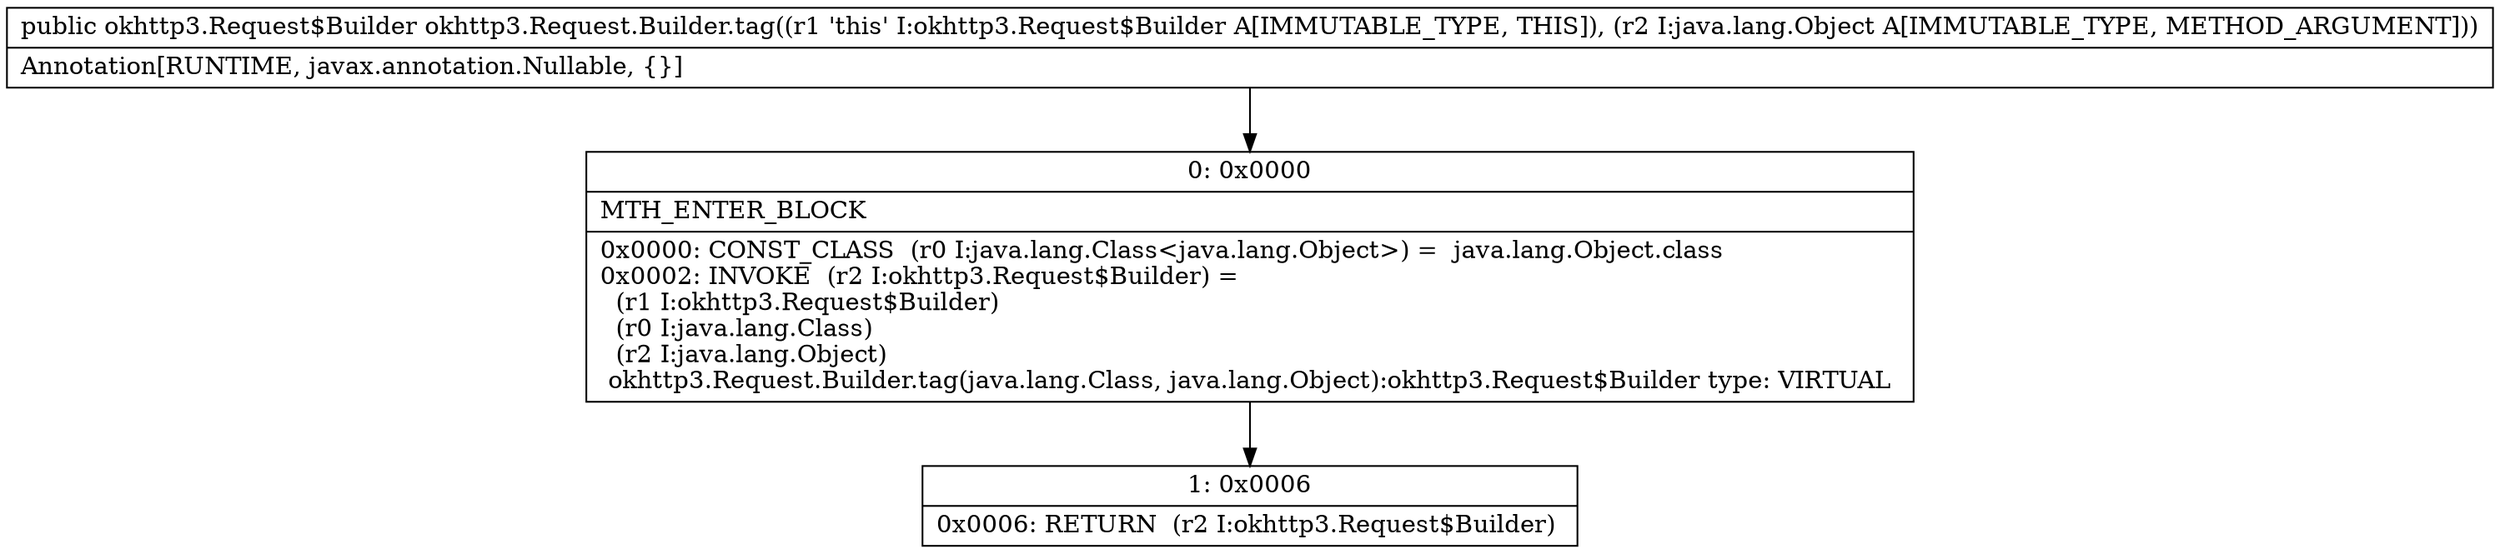 digraph "CFG forokhttp3.Request.Builder.tag(Ljava\/lang\/Object;)Lokhttp3\/Request$Builder;" {
Node_0 [shape=record,label="{0\:\ 0x0000|MTH_ENTER_BLOCK\l|0x0000: CONST_CLASS  (r0 I:java.lang.Class\<java.lang.Object\>) =  java.lang.Object.class \l0x0002: INVOKE  (r2 I:okhttp3.Request$Builder) = \l  (r1 I:okhttp3.Request$Builder)\l  (r0 I:java.lang.Class)\l  (r2 I:java.lang.Object)\l okhttp3.Request.Builder.tag(java.lang.Class, java.lang.Object):okhttp3.Request$Builder type: VIRTUAL \l}"];
Node_1 [shape=record,label="{1\:\ 0x0006|0x0006: RETURN  (r2 I:okhttp3.Request$Builder) \l}"];
MethodNode[shape=record,label="{public okhttp3.Request$Builder okhttp3.Request.Builder.tag((r1 'this' I:okhttp3.Request$Builder A[IMMUTABLE_TYPE, THIS]), (r2 I:java.lang.Object A[IMMUTABLE_TYPE, METHOD_ARGUMENT]))  | Annotation[RUNTIME, javax.annotation.Nullable, \{\}]\l}"];
MethodNode -> Node_0;
Node_0 -> Node_1;
}

